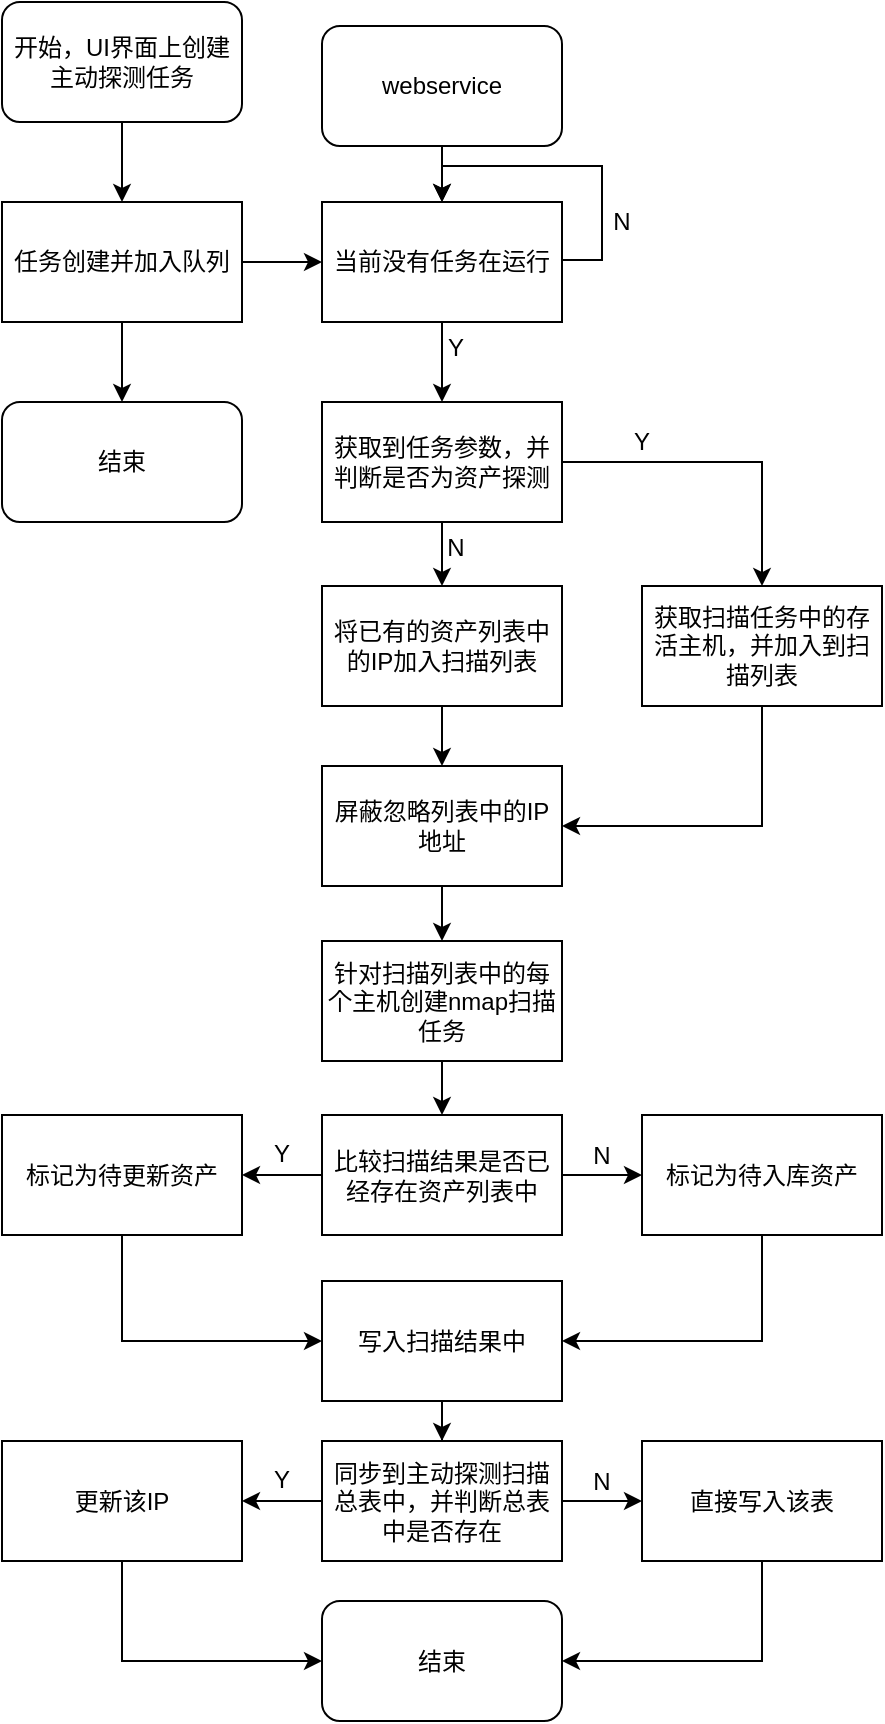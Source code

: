 <mxfile version="20.2.3" type="github"><diagram id="pQSsj-UQY5yTmXtiu7QA" name="第 1 页"><mxGraphModel dx="1422" dy="794" grid="1" gridSize="10" guides="1" tooltips="1" connect="1" arrows="1" fold="1" page="1" pageScale="1" pageWidth="827" pageHeight="1169" math="0" shadow="0"><root><mxCell id="0"/><mxCell id="1" parent="0"/><mxCell id="6McnQRJ-3g6JDZRwOIjN-1" value="" style="edgeStyle=orthogonalEdgeStyle;rounded=0;html=1;jettySize=auto;orthogonalLoop=1;entryX=0.5;entryY=0;entryDx=0;entryDy=0;" parent="1" source="6McnQRJ-3g6JDZRwOIjN-2" target="6McnQRJ-3g6JDZRwOIjN-5" edge="1"><mxGeometry relative="1" as="geometry"><mxPoint x="260" y="218" as="targetPoint"/></mxGeometry></mxCell><mxCell id="6McnQRJ-3g6JDZRwOIjN-2" value="开始，UI界面上创建主动探测任务" style="rounded=1;whiteSpace=wrap;html=1;" parent="1" vertex="1"><mxGeometry x="200" y="98" width="120" height="60" as="geometry"/></mxCell><mxCell id="6McnQRJ-3g6JDZRwOIjN-3" style="edgeStyle=orthogonalEdgeStyle;rounded=0;html=1;exitX=0.5;exitY=1;exitDx=0;exitDy=0;entryX=0.5;entryY=0;entryDx=0;entryDy=0;jettySize=auto;orthogonalLoop=1;" parent="1" source="6McnQRJ-3g6JDZRwOIjN-5" target="6McnQRJ-3g6JDZRwOIjN-6" edge="1"><mxGeometry relative="1" as="geometry"/></mxCell><mxCell id="6McnQRJ-3g6JDZRwOIjN-4" style="edgeStyle=orthogonalEdgeStyle;rounded=0;html=1;exitX=1;exitY=0.5;exitDx=0;exitDy=0;entryX=0;entryY=0.5;entryDx=0;entryDy=0;jettySize=auto;orthogonalLoop=1;" parent="1" source="6McnQRJ-3g6JDZRwOIjN-5" target="6McnQRJ-3g6JDZRwOIjN-10" edge="1"><mxGeometry relative="1" as="geometry"/></mxCell><mxCell id="6McnQRJ-3g6JDZRwOIjN-5" value="任务创建并加入队列" style="rounded=0;whiteSpace=wrap;html=1;" parent="1" vertex="1"><mxGeometry x="200" y="198" width="120" height="60" as="geometry"/></mxCell><mxCell id="6McnQRJ-3g6JDZRwOIjN-6" value="结束" style="rounded=1;whiteSpace=wrap;html=1;" parent="1" vertex="1"><mxGeometry x="200" y="298" width="120" height="60" as="geometry"/></mxCell><mxCell id="6McnQRJ-3g6JDZRwOIjN-7" style="edgeStyle=orthogonalEdgeStyle;rounded=0;html=1;exitX=0.5;exitY=1;exitDx=0;exitDy=0;entryX=0.5;entryY=0;entryDx=0;entryDy=0;jettySize=auto;orthogonalLoop=1;" parent="1" source="6McnQRJ-3g6JDZRwOIjN-8" target="6McnQRJ-3g6JDZRwOIjN-10" edge="1"><mxGeometry relative="1" as="geometry"/></mxCell><mxCell id="6McnQRJ-3g6JDZRwOIjN-8" value="webservice" style="rounded=1;whiteSpace=wrap;html=1;" parent="1" vertex="1"><mxGeometry x="360" y="110" width="120" height="60" as="geometry"/></mxCell><mxCell id="6McnQRJ-3g6JDZRwOIjN-9" value="" style="edgeStyle=orthogonalEdgeStyle;rounded=0;html=1;jettySize=auto;orthogonalLoop=1;" parent="1" source="6McnQRJ-3g6JDZRwOIjN-10" target="6McnQRJ-3g6JDZRwOIjN-13" edge="1"><mxGeometry relative="1" as="geometry"/></mxCell><mxCell id="6McnQRJ-3g6JDZRwOIjN-10" value="当前没有任务在运行" style="rounded=0;whiteSpace=wrap;html=1;" parent="1" vertex="1"><mxGeometry x="360" y="198" width="120" height="60" as="geometry"/></mxCell><mxCell id="6McnQRJ-3g6JDZRwOIjN-11" value="" style="edgeStyle=orthogonalEdgeStyle;rounded=0;html=1;jettySize=auto;orthogonalLoop=1;" parent="1" source="6McnQRJ-3g6JDZRwOIjN-13" target="6McnQRJ-3g6JDZRwOIjN-15" edge="1"><mxGeometry relative="1" as="geometry"/></mxCell><mxCell id="6McnQRJ-3g6JDZRwOIjN-12" style="edgeStyle=orthogonalEdgeStyle;rounded=0;html=1;exitX=1;exitY=0.5;exitDx=0;exitDy=0;entryX=0.5;entryY=0;entryDx=0;entryDy=0;jettySize=auto;orthogonalLoop=1;" parent="1" source="6McnQRJ-3g6JDZRwOIjN-13" target="6McnQRJ-3g6JDZRwOIjN-35" edge="1"><mxGeometry relative="1" as="geometry"/></mxCell><mxCell id="6McnQRJ-3g6JDZRwOIjN-13" value="获取到任务参数，并判断是否为资产探测" style="rounded=0;whiteSpace=wrap;html=1;" parent="1" vertex="1"><mxGeometry x="360" y="298" width="120" height="60" as="geometry"/></mxCell><mxCell id="6McnQRJ-3g6JDZRwOIjN-14" value="" style="edgeStyle=orthogonalEdgeStyle;rounded=0;html=1;jettySize=auto;orthogonalLoop=1;" parent="1" source="6McnQRJ-3g6JDZRwOIjN-15" target="6McnQRJ-3g6JDZRwOIjN-17" edge="1"><mxGeometry relative="1" as="geometry"/></mxCell><mxCell id="6McnQRJ-3g6JDZRwOIjN-15" value="将已有的资产列表中的IP加入扫描列表" style="rounded=0;whiteSpace=wrap;html=1;" parent="1" vertex="1"><mxGeometry x="360" y="390" width="120" height="60" as="geometry"/></mxCell><mxCell id="6McnQRJ-3g6JDZRwOIjN-16" value="" style="edgeStyle=orthogonalEdgeStyle;rounded=0;html=1;jettySize=auto;orthogonalLoop=1;" parent="1" source="6McnQRJ-3g6JDZRwOIjN-17" target="6McnQRJ-3g6JDZRwOIjN-19" edge="1"><mxGeometry relative="1" as="geometry"/></mxCell><mxCell id="6McnQRJ-3g6JDZRwOIjN-17" value="屏蔽忽略列表中的IP地址" style="rounded=0;whiteSpace=wrap;html=1;" parent="1" vertex="1"><mxGeometry x="360" y="480" width="120" height="60" as="geometry"/></mxCell><mxCell id="6McnQRJ-3g6JDZRwOIjN-18" style="edgeStyle=orthogonalEdgeStyle;rounded=0;html=1;exitX=0.5;exitY=1;exitDx=0;exitDy=0;entryX=0.5;entryY=0;entryDx=0;entryDy=0;jettySize=auto;orthogonalLoop=1;" parent="1" source="6McnQRJ-3g6JDZRwOIjN-19" target="6McnQRJ-3g6JDZRwOIjN-22" edge="1"><mxGeometry relative="1" as="geometry"/></mxCell><mxCell id="6McnQRJ-3g6JDZRwOIjN-19" value="针对扫描列表中的每个主机创建nmap扫描任务" style="rounded=0;whiteSpace=wrap;html=1;" parent="1" vertex="1"><mxGeometry x="360" y="567.5" width="120" height="60" as="geometry"/></mxCell><mxCell id="6McnQRJ-3g6JDZRwOIjN-20" value="" style="edgeStyle=orthogonalEdgeStyle;rounded=0;html=1;jettySize=auto;orthogonalLoop=1;" parent="1" source="6McnQRJ-3g6JDZRwOIjN-22" target="6McnQRJ-3g6JDZRwOIjN-24" edge="1"><mxGeometry relative="1" as="geometry"/></mxCell><mxCell id="6McnQRJ-3g6JDZRwOIjN-21" style="edgeStyle=orthogonalEdgeStyle;rounded=0;html=1;exitX=1;exitY=0.5;exitDx=0;exitDy=0;entryX=0;entryY=0.5;entryDx=0;entryDy=0;jettySize=auto;orthogonalLoop=1;" parent="1" source="6McnQRJ-3g6JDZRwOIjN-22" target="6McnQRJ-3g6JDZRwOIjN-37" edge="1"><mxGeometry relative="1" as="geometry"/></mxCell><mxCell id="6McnQRJ-3g6JDZRwOIjN-22" value="比较扫描结果是否已经存在资产列表中" style="rounded=0;whiteSpace=wrap;html=1;" parent="1" vertex="1"><mxGeometry x="360" y="654.5" width="120" height="60" as="geometry"/></mxCell><mxCell id="6McnQRJ-3g6JDZRwOIjN-23" style="edgeStyle=orthogonalEdgeStyle;rounded=0;html=1;exitX=0.5;exitY=1;exitDx=0;exitDy=0;entryX=0;entryY=0.5;entryDx=0;entryDy=0;jettySize=auto;orthogonalLoop=1;" parent="1" source="6McnQRJ-3g6JDZRwOIjN-24" target="6McnQRJ-3g6JDZRwOIjN-26" edge="1"><mxGeometry relative="1" as="geometry"/></mxCell><mxCell id="6McnQRJ-3g6JDZRwOIjN-24" value="标记为待更新资产" style="rounded=0;whiteSpace=wrap;html=1;" parent="1" vertex="1"><mxGeometry x="200" y="654.5" width="120" height="60" as="geometry"/></mxCell><mxCell id="6McnQRJ-3g6JDZRwOIjN-25" value="" style="edgeStyle=orthogonalEdgeStyle;rounded=0;html=1;jettySize=auto;orthogonalLoop=1;" parent="1" source="6McnQRJ-3g6JDZRwOIjN-26" target="6McnQRJ-3g6JDZRwOIjN-29" edge="1"><mxGeometry relative="1" as="geometry"/></mxCell><mxCell id="6McnQRJ-3g6JDZRwOIjN-26" value="写入扫描结果中" style="rounded=0;whiteSpace=wrap;html=1;" parent="1" vertex="1"><mxGeometry x="360" y="737.5" width="120" height="60" as="geometry"/></mxCell><mxCell id="6McnQRJ-3g6JDZRwOIjN-27" value="" style="edgeStyle=orthogonalEdgeStyle;rounded=0;html=1;jettySize=auto;orthogonalLoop=1;" parent="1" source="6McnQRJ-3g6JDZRwOIjN-29" target="6McnQRJ-3g6JDZRwOIjN-33" edge="1"><mxGeometry relative="1" as="geometry"/></mxCell><mxCell id="6McnQRJ-3g6JDZRwOIjN-28" value="" style="edgeStyle=orthogonalEdgeStyle;rounded=0;html=1;jettySize=auto;orthogonalLoop=1;" parent="1" source="6McnQRJ-3g6JDZRwOIjN-29" target="6McnQRJ-3g6JDZRwOIjN-31" edge="1"><mxGeometry relative="1" as="geometry"/></mxCell><mxCell id="6McnQRJ-3g6JDZRwOIjN-29" value="同步到主动探测扫描总表中，并判断总表中是否存在" style="rounded=0;whiteSpace=wrap;html=1;" parent="1" vertex="1"><mxGeometry x="360" y="817.5" width="120" height="60" as="geometry"/></mxCell><mxCell id="6McnQRJ-3g6JDZRwOIjN-30" style="edgeStyle=orthogonalEdgeStyle;rounded=0;html=1;exitX=0.5;exitY=1;exitDx=0;exitDy=0;entryX=1;entryY=0.5;entryDx=0;entryDy=0;jettySize=auto;orthogonalLoop=1;" parent="1" source="6McnQRJ-3g6JDZRwOIjN-31" target="6McnQRJ-3g6JDZRwOIjN-38" edge="1"><mxGeometry relative="1" as="geometry"/></mxCell><mxCell id="6McnQRJ-3g6JDZRwOIjN-31" value="直接写入该表" style="rounded=0;whiteSpace=wrap;html=1;" parent="1" vertex="1"><mxGeometry x="520" y="817.5" width="120" height="60" as="geometry"/></mxCell><mxCell id="6McnQRJ-3g6JDZRwOIjN-32" style="edgeStyle=orthogonalEdgeStyle;rounded=0;html=1;exitX=0.5;exitY=1;exitDx=0;exitDy=0;entryX=0;entryY=0.5;entryDx=0;entryDy=0;jettySize=auto;orthogonalLoop=1;" parent="1" source="6McnQRJ-3g6JDZRwOIjN-33" target="6McnQRJ-3g6JDZRwOIjN-38" edge="1"><mxGeometry relative="1" as="geometry"/></mxCell><mxCell id="6McnQRJ-3g6JDZRwOIjN-33" value="更新该IP" style="rounded=0;whiteSpace=wrap;html=1;" parent="1" vertex="1"><mxGeometry x="200" y="817.5" width="120" height="60" as="geometry"/></mxCell><mxCell id="6McnQRJ-3g6JDZRwOIjN-34" style="edgeStyle=orthogonalEdgeStyle;rounded=0;html=1;exitX=0.5;exitY=1;exitDx=0;exitDy=0;entryX=1;entryY=0.5;entryDx=0;entryDy=0;jettySize=auto;orthogonalLoop=1;" parent="1" source="6McnQRJ-3g6JDZRwOIjN-35" target="6McnQRJ-3g6JDZRwOIjN-17" edge="1"><mxGeometry relative="1" as="geometry"/></mxCell><mxCell id="6McnQRJ-3g6JDZRwOIjN-35" value="获取扫描任务中的存活主机，并加入到扫描列表" style="rounded=0;whiteSpace=wrap;html=1;" parent="1" vertex="1"><mxGeometry x="520" y="390" width="120" height="60" as="geometry"/></mxCell><mxCell id="6McnQRJ-3g6JDZRwOIjN-36" style="edgeStyle=orthogonalEdgeStyle;rounded=0;html=1;exitX=0.5;exitY=1;exitDx=0;exitDy=0;entryX=1;entryY=0.5;entryDx=0;entryDy=0;jettySize=auto;orthogonalLoop=1;" parent="1" source="6McnQRJ-3g6JDZRwOIjN-37" target="6McnQRJ-3g6JDZRwOIjN-26" edge="1"><mxGeometry relative="1" as="geometry"/></mxCell><mxCell id="6McnQRJ-3g6JDZRwOIjN-37" value="标记为待入库资产" style="rounded=0;whiteSpace=wrap;html=1;" parent="1" vertex="1"><mxGeometry x="520" y="654.5" width="120" height="60" as="geometry"/></mxCell><mxCell id="6McnQRJ-3g6JDZRwOIjN-38" value="结束" style="rounded=1;whiteSpace=wrap;html=1;" parent="1" vertex="1"><mxGeometry x="360" y="897.5" width="120" height="60" as="geometry"/></mxCell><mxCell id="6McnQRJ-3g6JDZRwOIjN-39" style="edgeStyle=orthogonalEdgeStyle;rounded=0;html=1;exitX=1;exitY=0.5;exitDx=0;exitDy=0;entryX=0.5;entryY=0;entryDx=0;entryDy=0;jettySize=auto;orthogonalLoop=1;" parent="1" source="6McnQRJ-3g6JDZRwOIjN-10" target="6McnQRJ-3g6JDZRwOIjN-10" edge="1"><mxGeometry relative="1" as="geometry"><Array as="points"><mxPoint x="500" y="227"/><mxPoint x="500" y="180"/><mxPoint x="420" y="180"/></Array></mxGeometry></mxCell><mxCell id="6McnQRJ-3g6JDZRwOIjN-40" value="Y" style="text;html=1;strokeColor=none;fillColor=none;align=center;verticalAlign=middle;whiteSpace=wrap;rounded=0;" parent="1" vertex="1"><mxGeometry x="406.5" y="261" width="40" height="20" as="geometry"/></mxCell><mxCell id="6McnQRJ-3g6JDZRwOIjN-41" value="N" style="text;html=1;strokeColor=none;fillColor=none;align=center;verticalAlign=middle;whiteSpace=wrap;rounded=0;" parent="1" vertex="1"><mxGeometry x="490" y="198" width="40" height="20" as="geometry"/></mxCell><mxCell id="6McnQRJ-3g6JDZRwOIjN-42" value="Y" style="text;html=1;strokeColor=none;fillColor=none;align=center;verticalAlign=middle;whiteSpace=wrap;rounded=0;" parent="1" vertex="1"><mxGeometry x="500" y="308" width="40" height="20" as="geometry"/></mxCell><mxCell id="6McnQRJ-3g6JDZRwOIjN-43" value="N" style="text;html=1;strokeColor=none;fillColor=none;align=center;verticalAlign=middle;whiteSpace=wrap;rounded=0;" parent="1" vertex="1"><mxGeometry x="406.5" y="361" width="40" height="20" as="geometry"/></mxCell><mxCell id="6McnQRJ-3g6JDZRwOIjN-44" value="N" style="text;html=1;strokeColor=none;fillColor=none;align=center;verticalAlign=middle;whiteSpace=wrap;rounded=0;" parent="1" vertex="1"><mxGeometry x="480" y="664.5" width="40" height="20" as="geometry"/></mxCell><mxCell id="6McnQRJ-3g6JDZRwOIjN-45" value="N" style="text;html=1;strokeColor=none;fillColor=none;align=center;verticalAlign=middle;whiteSpace=wrap;rounded=0;" parent="1" vertex="1"><mxGeometry x="480" y="827.5" width="40" height="20" as="geometry"/></mxCell><mxCell id="6McnQRJ-3g6JDZRwOIjN-46" value="Y" style="text;html=1;strokeColor=none;fillColor=none;align=center;verticalAlign=middle;whiteSpace=wrap;rounded=0;" parent="1" vertex="1"><mxGeometry x="320" y="664.334" width="40" height="20" as="geometry"/></mxCell><mxCell id="6McnQRJ-3g6JDZRwOIjN-47" value="Y" style="text;html=1;strokeColor=none;fillColor=none;align=center;verticalAlign=middle;whiteSpace=wrap;rounded=0;" parent="1" vertex="1"><mxGeometry x="320" y="827.334" width="40" height="20" as="geometry"/></mxCell></root></mxGraphModel></diagram></mxfile>